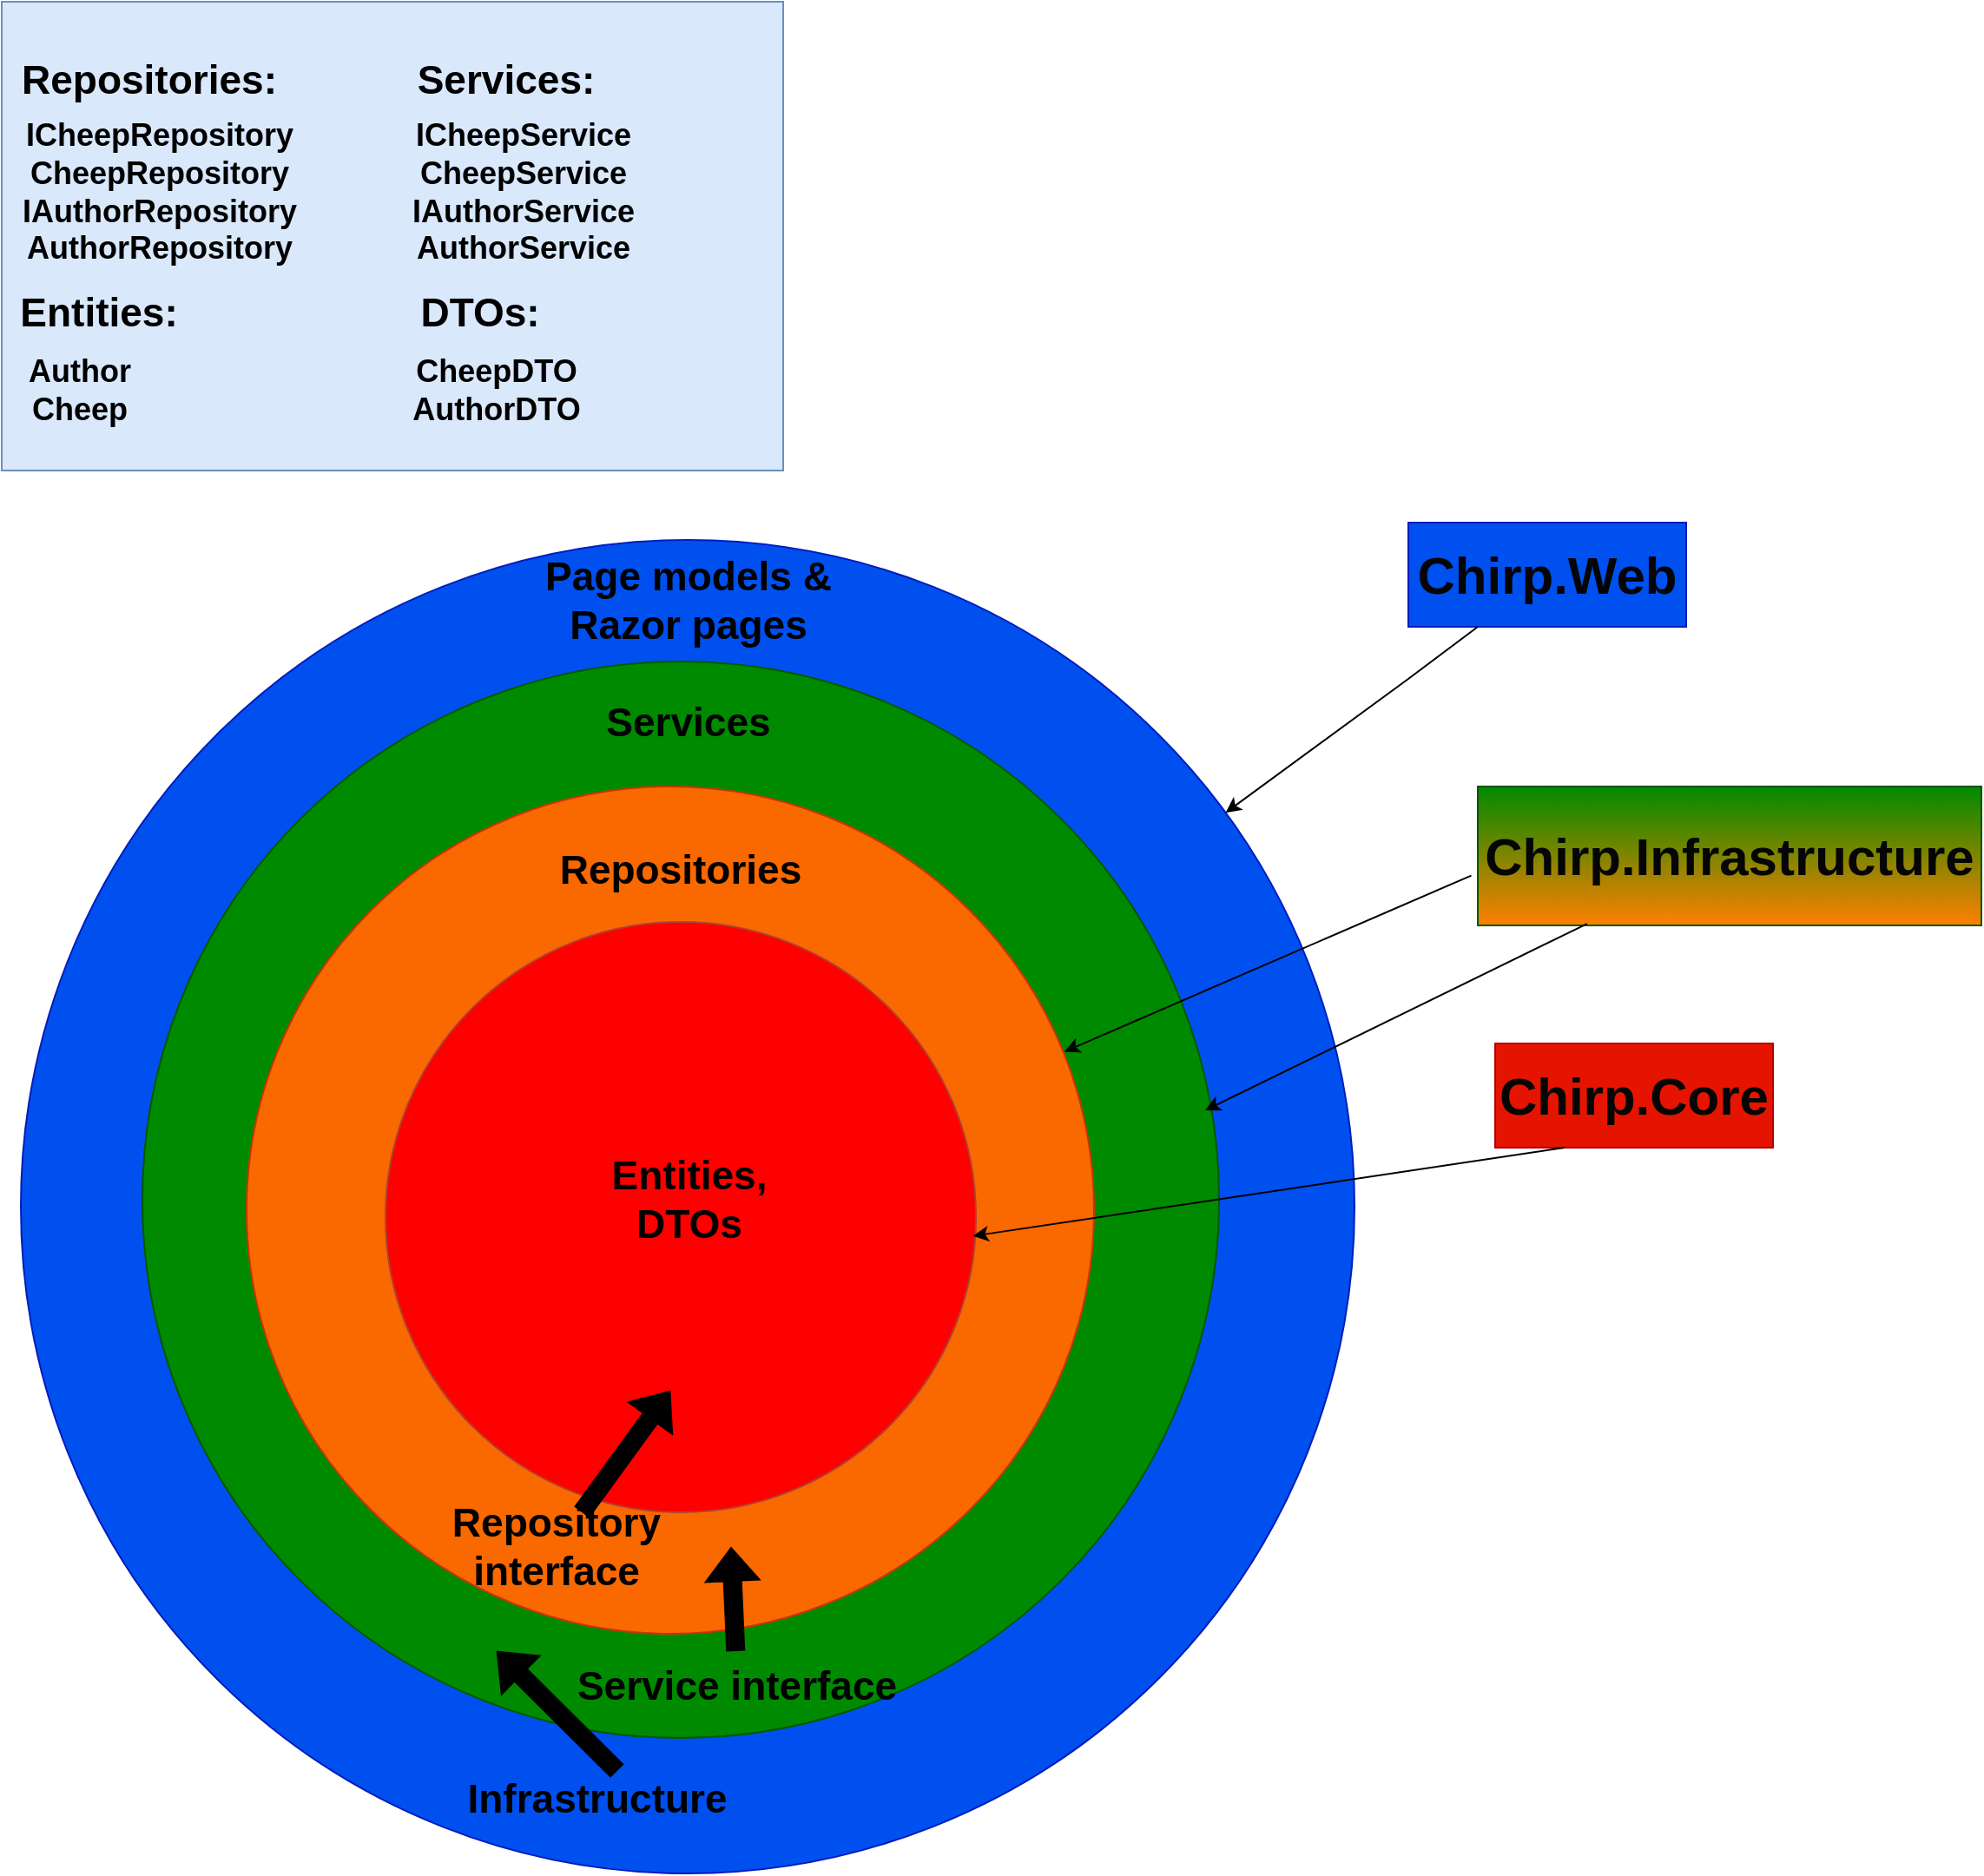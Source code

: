 <mxfile version="25.0.1">
  <diagram name="Page-1" id="AeOsu_AQb8QRxODXpMks">
    <mxGraphModel dx="2523" dy="2448" grid="1" gridSize="10" guides="1" tooltips="1" connect="1" arrows="1" fold="1" page="1" pageScale="1" pageWidth="850" pageHeight="1100" math="0" shadow="0">
      <root>
        <mxCell id="0" />
        <mxCell id="1" parent="0" />
        <mxCell id="8LFbPMQa60XVjXrs2oql-13" value="" style="rounded=0;whiteSpace=wrap;html=1;fontStyle=1" parent="1" vertex="1">
          <mxGeometry x="840" y="-550" width="160" height="60" as="geometry" />
        </mxCell>
        <mxCell id="M61v3jZpd-GNT2IvRQZ2-2" value="" style="ellipse;whiteSpace=wrap;html=1;aspect=fixed;fillColor=#0050ef;strokeColor=#001DBC;fontColor=#ffffff;fontStyle=1" parent="1" vertex="1">
          <mxGeometry x="41" y="-540" width="768" height="768" as="geometry" />
        </mxCell>
        <mxCell id="M61v3jZpd-GNT2IvRQZ2-3" value="" style="ellipse;whiteSpace=wrap;html=1;aspect=fixed;fillColor=#008a00;strokeColor=#005700;fontColor=#ffffff;fontStyle=1" parent="1" vertex="1">
          <mxGeometry x="111" y="-470" width="620" height="620" as="geometry" />
        </mxCell>
        <mxCell id="M61v3jZpd-GNT2IvRQZ2-4" value="" style="ellipse;whiteSpace=wrap;html=1;aspect=fixed;fillColor=#fa6800;strokeColor=#C73500;fontColor=#000000;fontStyle=1" parent="1" vertex="1">
          <mxGeometry x="171" y="-398" width="488" height="488" as="geometry" />
        </mxCell>
        <mxCell id="M61v3jZpd-GNT2IvRQZ2-5" value="" style="ellipse;whiteSpace=wrap;html=1;aspect=fixed;fillColor=#FF0000;strokeColor=#ae4132;fontStyle=1" parent="1" vertex="1">
          <mxGeometry x="251" y="-320" width="340" height="340" as="geometry" />
        </mxCell>
        <mxCell id="8LFbPMQa60XVjXrs2oql-5" value="&lt;font style=&quot;font-size: 23px;&quot;&gt;Page models &amp;amp; Razor pages&lt;/font&gt;" style="text;html=1;align=center;verticalAlign=middle;whiteSpace=wrap;rounded=0;strokeWidth=13;fontStyle=1" parent="1" vertex="1">
          <mxGeometry x="324" y="-550" width="203" height="90" as="geometry" />
        </mxCell>
        <mxCell id="8LFbPMQa60XVjXrs2oql-7" value="&lt;font style=&quot;font-size: 23px;&quot;&gt;Repositories&lt;/font&gt;" style="text;html=1;align=center;verticalAlign=middle;whiteSpace=wrap;rounded=0;fontStyle=1" parent="1" vertex="1">
          <mxGeometry x="341" y="-380" width="160" height="60" as="geometry" />
        </mxCell>
        <mxCell id="8LFbPMQa60XVjXrs2oql-8" value="&lt;font style=&quot;font-size: 23px;&quot;&gt;Services&lt;/font&gt;" style="text;html=1;align=center;verticalAlign=middle;whiteSpace=wrap;rounded=0;fontStyle=1" parent="1" vertex="1">
          <mxGeometry x="363" y="-460" width="125" height="50" as="geometry" />
        </mxCell>
        <mxCell id="8LFbPMQa60XVjXrs2oql-11" value="&lt;font style=&quot;font-size: 30px;&quot; color=&quot;#050505&quot;&gt;Chirp.Web&lt;/font&gt;" style="text;html=1;align=center;verticalAlign=middle;whiteSpace=wrap;rounded=0;fillColor=#0050ef;fontColor=#ffffff;strokeColor=#001DBC;fontStyle=1" parent="1" vertex="1">
          <mxGeometry x="840" y="-550" width="160" height="60" as="geometry" />
        </mxCell>
        <mxCell id="8LFbPMQa60XVjXrs2oql-12" value="" style="endArrow=classic;html=1;rounded=0;fontStyle=1" parent="1" source="8LFbPMQa60XVjXrs2oql-11" target="M61v3jZpd-GNT2IvRQZ2-2" edge="1">
          <mxGeometry width="50" height="50" relative="1" as="geometry">
            <mxPoint x="790" y="-420" as="sourcePoint" />
            <mxPoint x="860" y="-480" as="targetPoint" />
            <Array as="points">
              <mxPoint x="840" y="-460" />
            </Array>
          </mxGeometry>
        </mxCell>
        <mxCell id="8LFbPMQa60XVjXrs2oql-14" value="&lt;font style=&quot;font-size: 30px;&quot; color=&quot;#050505&quot;&gt;Chirp.Infrastructure&lt;/font&gt;" style="text;html=1;align=center;verticalAlign=middle;whiteSpace=wrap;rounded=0;fillColor=#008a00;fontColor=#ffffff;strokeColor=#005700;gradientColor=#FF8000;fontStyle=1" parent="1" vertex="1">
          <mxGeometry x="880" y="-398" width="290" height="80" as="geometry" />
        </mxCell>
        <mxCell id="8LFbPMQa60XVjXrs2oql-15" value="" style="endArrow=classic;html=1;rounded=0;entryX=0.965;entryY=0.313;entryDx=0;entryDy=0;entryPerimeter=0;exitX=-0.013;exitY=0.641;exitDx=0;exitDy=0;exitPerimeter=0;fontStyle=1" parent="1" source="8LFbPMQa60XVjXrs2oql-14" target="M61v3jZpd-GNT2IvRQZ2-4" edge="1">
          <mxGeometry width="50" height="50" relative="1" as="geometry">
            <mxPoint x="620" y="-160" as="sourcePoint" />
            <mxPoint x="670" y="-210" as="targetPoint" />
          </mxGeometry>
        </mxCell>
        <mxCell id="8LFbPMQa60XVjXrs2oql-16" value="" style="endArrow=classic;html=1;rounded=0;entryX=0.987;entryY=0.417;entryDx=0;entryDy=0;entryPerimeter=0;exitX=0.217;exitY=0.988;exitDx=0;exitDy=0;exitPerimeter=0;fontStyle=1" parent="1" source="8LFbPMQa60XVjXrs2oql-14" target="M61v3jZpd-GNT2IvRQZ2-3" edge="1">
          <mxGeometry width="50" height="50" relative="1" as="geometry">
            <mxPoint x="620" y="-160" as="sourcePoint" />
            <mxPoint x="670" y="-210" as="targetPoint" />
          </mxGeometry>
        </mxCell>
        <mxCell id="8LFbPMQa60XVjXrs2oql-17" value="&lt;font style=&quot;font-size: 23px;&quot;&gt;Entities, DTOs&lt;/font&gt;" style="text;html=1;align=center;verticalAlign=middle;whiteSpace=wrap;rounded=0;fontStyle=1" parent="1" vertex="1">
          <mxGeometry x="375.5" y="-185" width="100" height="50" as="geometry" />
        </mxCell>
        <mxCell id="8LFbPMQa60XVjXrs2oql-18" value="&lt;font color=&quot;#050505&quot;&gt;&lt;span style=&quot;font-size: 30px;&quot;&gt;Chirp.Core&lt;/span&gt;&lt;/font&gt;" style="text;html=1;align=center;verticalAlign=middle;whiteSpace=wrap;rounded=0;fillColor=#e51400;fontColor=#ffffff;strokeColor=#B20000;fontStyle=1" parent="1" vertex="1">
          <mxGeometry x="890" y="-250" width="160" height="60" as="geometry" />
        </mxCell>
        <mxCell id="8LFbPMQa60XVjXrs2oql-19" value="" style="endArrow=classic;html=1;rounded=0;exitX=0.25;exitY=1;exitDx=0;exitDy=0;entryX=0.995;entryY=0.532;entryDx=0;entryDy=0;entryPerimeter=0;fontStyle=1" parent="1" source="8LFbPMQa60XVjXrs2oql-18" target="M61v3jZpd-GNT2IvRQZ2-5" edge="1">
          <mxGeometry width="50" height="50" relative="1" as="geometry">
            <mxPoint x="560" y="-120" as="sourcePoint" />
            <mxPoint x="610" y="-170" as="targetPoint" />
          </mxGeometry>
        </mxCell>
        <mxCell id="8LFbPMQa60XVjXrs2oql-20" value="&lt;font style=&quot;font-size: 23px;&quot;&gt;Infrastructure&lt;/font&gt;" style="text;html=1;align=center;verticalAlign=middle;whiteSpace=wrap;rounded=0;fontStyle=1" parent="1" vertex="1">
          <mxGeometry x="298" y="170" width="150" height="30" as="geometry" />
        </mxCell>
        <mxCell id="8LFbPMQa60XVjXrs2oql-23" value="" style="shape=flexArrow;endArrow=classic;html=1;rounded=0;fillColor=#000000;exitX=0.576;exitY=-0.033;exitDx=0;exitDy=0;exitPerimeter=0;fontStyle=1" parent="1" source="8LFbPMQa60XVjXrs2oql-20" edge="1">
          <mxGeometry width="50" height="50" relative="1" as="geometry">
            <mxPoint x="450" y="160" as="sourcePoint" />
            <mxPoint x="315" y="100" as="targetPoint" />
          </mxGeometry>
        </mxCell>
        <mxCell id="8LFbPMQa60XVjXrs2oql-26" value="&lt;font style=&quot;font-size: 23px;&quot;&gt;Repository interface&lt;/font&gt;" style="text;html=1;align=center;verticalAlign=middle;whiteSpace=wrap;rounded=0;fontStyle=1" parent="1" vertex="1">
          <mxGeometry x="251" y="20" width="197" height="40" as="geometry" />
        </mxCell>
        <mxCell id="8LFbPMQa60XVjXrs2oql-28" value="" style="shape=flexArrow;endArrow=classic;html=1;rounded=0;fillColor=#000000;fontStyle=1" parent="1" source="8LFbPMQa60XVjXrs2oql-26" edge="1">
          <mxGeometry width="50" height="50" relative="1" as="geometry">
            <mxPoint x="450" y="-30" as="sourcePoint" />
            <mxPoint x="415" y="-50" as="targetPoint" />
          </mxGeometry>
        </mxCell>
        <mxCell id="8LFbPMQa60XVjXrs2oql-29" value="&lt;font style=&quot;font-size: 23px;&quot;&gt;Service interface&lt;/font&gt;" style="text;html=1;align=center;verticalAlign=middle;whiteSpace=wrap;rounded=0;fontStyle=1" parent="1" vertex="1">
          <mxGeometry x="350" y="100" width="207" height="40" as="geometry" />
        </mxCell>
        <mxCell id="8LFbPMQa60XVjXrs2oql-30" value="" style="shape=flexArrow;endArrow=classic;html=1;rounded=0;fillColor=#000000;fontStyle=1" parent="1" source="8LFbPMQa60XVjXrs2oql-29" edge="1">
          <mxGeometry width="50" height="50" relative="1" as="geometry">
            <mxPoint x="501" y="90" as="sourcePoint" />
            <mxPoint x="450" y="40" as="targetPoint" />
          </mxGeometry>
        </mxCell>
        <mxCell id="8LFbPMQa60XVjXrs2oql-31" value="" style="rounded=0;whiteSpace=wrap;html=1;fillColor=#dae8fc;strokeColor=#6c8ebf;" parent="1" vertex="1">
          <mxGeometry x="30" y="-850" width="450" height="270" as="geometry" />
        </mxCell>
        <mxCell id="8LFbPMQa60XVjXrs2oql-32" value="&lt;font style=&quot;font-size: 23px;&quot;&gt;Repositories:&lt;/font&gt;" style="text;html=1;align=center;verticalAlign=middle;whiteSpace=wrap;rounded=0;labelBorderColor=none;fontStyle=1" parent="1" vertex="1">
          <mxGeometry x="40" y="-830" width="150" height="50" as="geometry" />
        </mxCell>
        <mxCell id="8LFbPMQa60XVjXrs2oql-34" value="&lt;font style=&quot;font-size: 18px;&quot;&gt;ICheepRepository&lt;/font&gt;&lt;div&gt;&lt;font style=&quot;font-size: 18px;&quot;&gt;CheepRepository&lt;/font&gt;&lt;/div&gt;&lt;div&gt;&lt;font style=&quot;font-size: 18px;&quot;&gt;IAuthorRepository&lt;/font&gt;&lt;/div&gt;&lt;div&gt;&lt;font style=&quot;font-size: 18px;&quot;&gt;AuthorRepository&lt;/font&gt;&lt;/div&gt;" style="text;html=1;align=center;verticalAlign=middle;whiteSpace=wrap;rounded=0;labelBorderColor=none;fontStyle=1" parent="1" vertex="1">
          <mxGeometry x="41" y="-780" width="160" height="80" as="geometry" />
        </mxCell>
        <mxCell id="8LFbPMQa60XVjXrs2oql-35" value="&lt;font style=&quot;font-size: 23px;&quot;&gt;Services:&lt;/font&gt;" style="text;html=1;align=center;verticalAlign=middle;whiteSpace=wrap;rounded=0;labelBorderColor=none;fontStyle=1" parent="1" vertex="1">
          <mxGeometry x="269.5" y="-820" width="100.5" height="30" as="geometry" />
        </mxCell>
        <mxCell id="8LFbPMQa60XVjXrs2oql-36" value="&lt;span style=&quot;font-size: 18px;&quot;&gt;ICheepService&lt;/span&gt;&lt;div&gt;&lt;span style=&quot;font-size: 18px; background-color: initial;&quot;&gt;CheepService&lt;/span&gt;&lt;/div&gt;&lt;div&gt;&lt;span style=&quot;font-size: 18px; background-color: initial;&quot;&gt;IAuthorService&lt;/span&gt;&lt;/div&gt;&lt;div&gt;&lt;span style=&quot;font-size: 18px; background-color: initial;&quot;&gt;AuthorService&lt;/span&gt;&lt;/div&gt;" style="text;html=1;align=center;verticalAlign=middle;whiteSpace=wrap;rounded=0;labelBorderColor=none;fontStyle=1" parent="1" vertex="1">
          <mxGeometry x="269.5" y="-780" width="120.5" height="80" as="geometry" />
        </mxCell>
        <mxCell id="8LFbPMQa60XVjXrs2oql-37" value="&lt;font style=&quot;font-size: 23px;&quot;&gt;Entities:&lt;/font&gt;" style="text;html=1;align=center;verticalAlign=middle;whiteSpace=wrap;rounded=0;labelBorderColor=none;fontStyle=1" parent="1" vertex="1">
          <mxGeometry x="41" y="-696" width="90" height="50" as="geometry" />
        </mxCell>
        <mxCell id="8LFbPMQa60XVjXrs2oql-38" value="&lt;span style=&quot;font-size: 18px;&quot;&gt;Author&lt;/span&gt;&lt;div&gt;&lt;span style=&quot;font-size: 18px;&quot;&gt;Cheep&lt;/span&gt;&lt;/div&gt;" style="text;html=1;align=center;verticalAlign=middle;whiteSpace=wrap;rounded=0;labelBorderColor=none;fontStyle=1" parent="1" vertex="1">
          <mxGeometry x="40" y="-646" width="70" height="40" as="geometry" />
        </mxCell>
        <mxCell id="8LFbPMQa60XVjXrs2oql-39" value="&lt;font style=&quot;font-size: 23px;&quot;&gt;DTOs:&lt;/font&gt;" style="text;html=1;align=center;verticalAlign=middle;whiteSpace=wrap;rounded=0;labelBorderColor=none;fontStyle=1" parent="1" vertex="1">
          <mxGeometry x="269.5" y="-696" width="70.5" height="50" as="geometry" />
        </mxCell>
        <mxCell id="8LFbPMQa60XVjXrs2oql-40" value="&lt;span style=&quot;font-size: 18px;&quot;&gt;CheepDTO&lt;/span&gt;&lt;div&gt;&lt;span style=&quot;font-size: 18px;&quot;&gt;AuthorDTO&lt;/span&gt;&lt;/div&gt;" style="text;html=1;align=center;verticalAlign=middle;whiteSpace=wrap;rounded=0;labelBorderColor=none;fontStyle=1" parent="1" vertex="1">
          <mxGeometry x="269.5" y="-646" width="90" height="40" as="geometry" />
        </mxCell>
      </root>
    </mxGraphModel>
  </diagram>
</mxfile>

